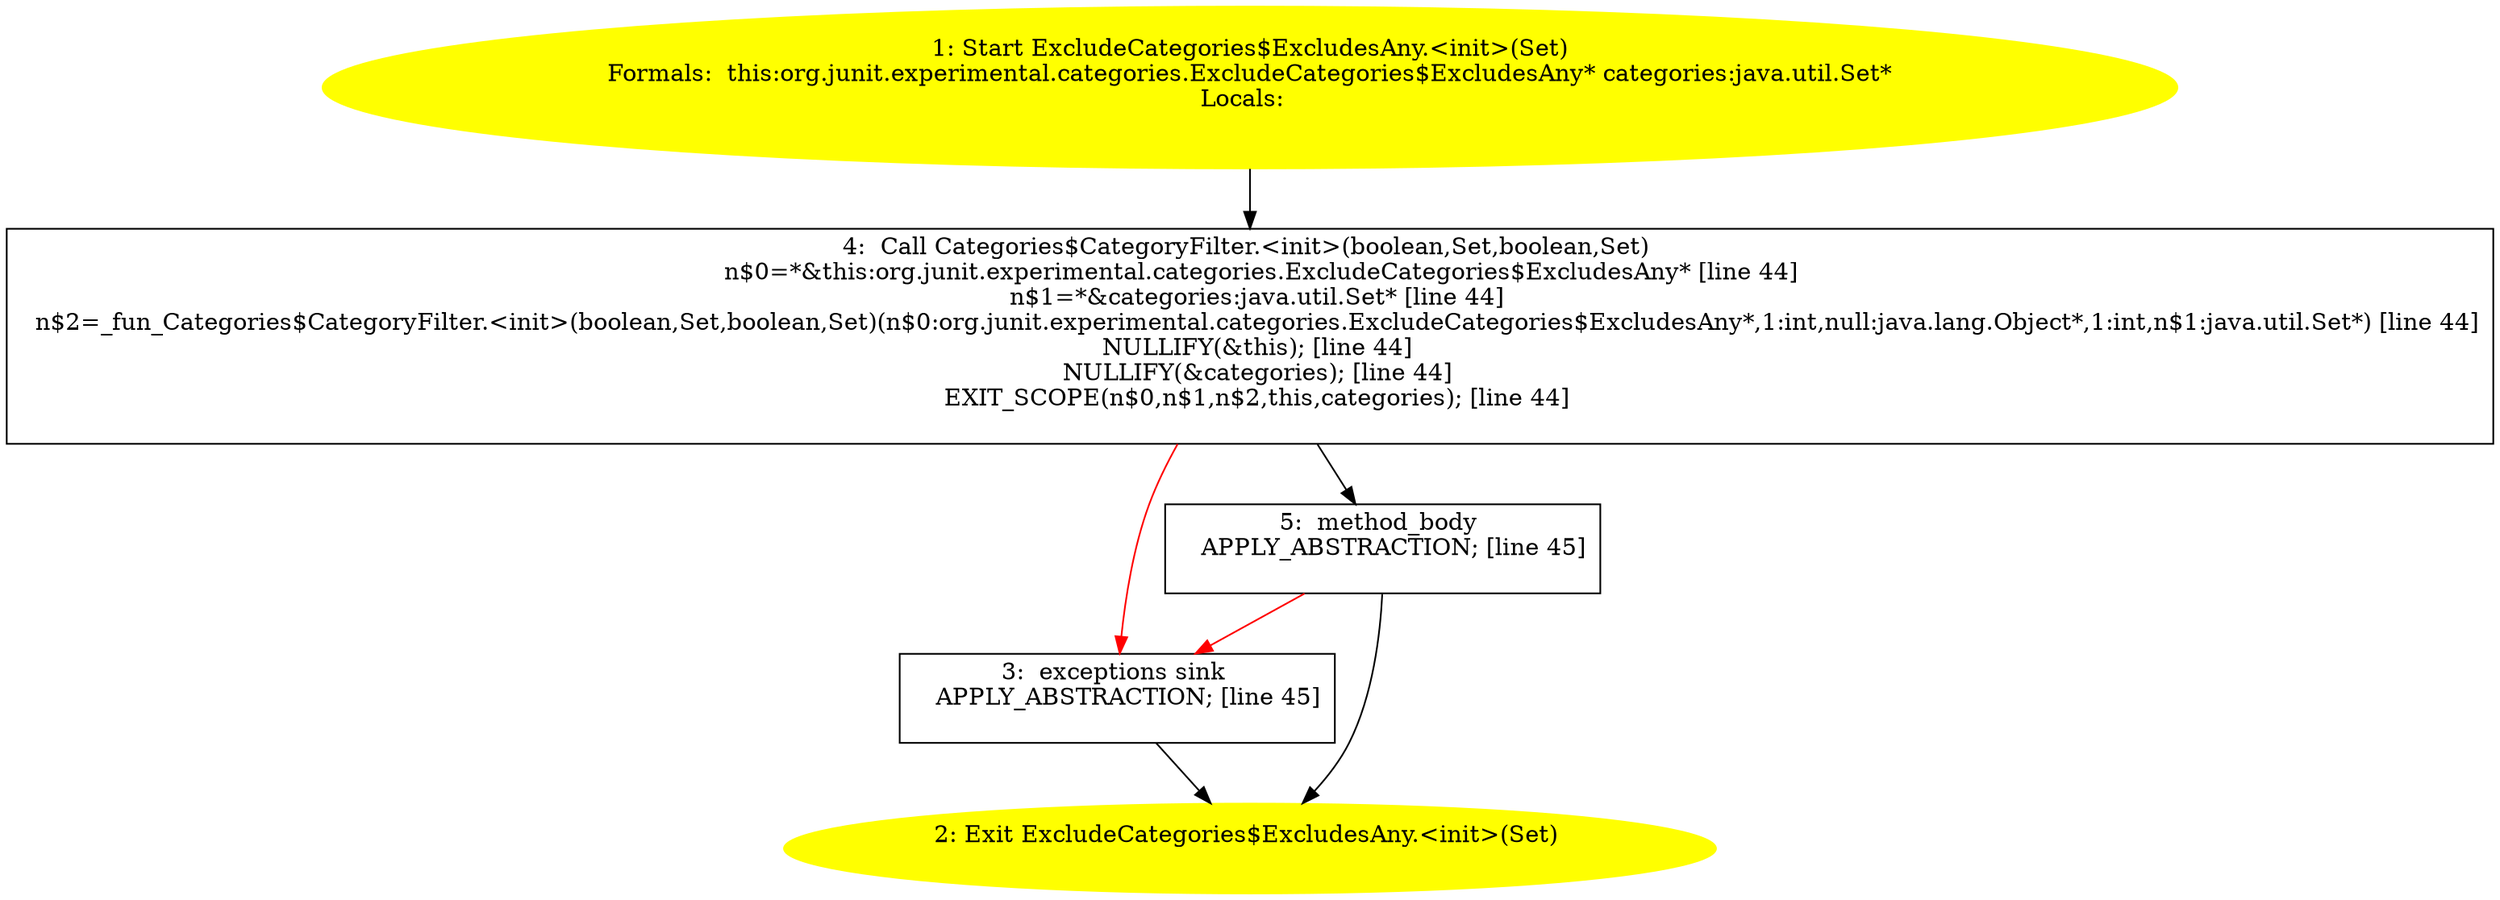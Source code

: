 /* @generated */
digraph cfg {
"org.junit.experimental.categories.ExcludeCategories$ExcludesAny.<init>(java.util.Set).b5256ba871687ae54f2b0229d47f824f_1" [label="1: Start ExcludeCategories$ExcludesAny.<init>(Set)\nFormals:  this:org.junit.experimental.categories.ExcludeCategories$ExcludesAny* categories:java.util.Set*\nLocals:  \n  " color=yellow style=filled]
	

	 "org.junit.experimental.categories.ExcludeCategories$ExcludesAny.<init>(java.util.Set).b5256ba871687ae54f2b0229d47f824f_1" -> "org.junit.experimental.categories.ExcludeCategories$ExcludesAny.<init>(java.util.Set).b5256ba871687ae54f2b0229d47f824f_4" ;
"org.junit.experimental.categories.ExcludeCategories$ExcludesAny.<init>(java.util.Set).b5256ba871687ae54f2b0229d47f824f_2" [label="2: Exit ExcludeCategories$ExcludesAny.<init>(Set) \n  " color=yellow style=filled]
	

"org.junit.experimental.categories.ExcludeCategories$ExcludesAny.<init>(java.util.Set).b5256ba871687ae54f2b0229d47f824f_3" [label="3:  exceptions sink \n   APPLY_ABSTRACTION; [line 45]\n " shape="box"]
	

	 "org.junit.experimental.categories.ExcludeCategories$ExcludesAny.<init>(java.util.Set).b5256ba871687ae54f2b0229d47f824f_3" -> "org.junit.experimental.categories.ExcludeCategories$ExcludesAny.<init>(java.util.Set).b5256ba871687ae54f2b0229d47f824f_2" ;
"org.junit.experimental.categories.ExcludeCategories$ExcludesAny.<init>(java.util.Set).b5256ba871687ae54f2b0229d47f824f_4" [label="4:  Call Categories$CategoryFilter.<init>(boolean,Set,boolean,Set) \n   n$0=*&this:org.junit.experimental.categories.ExcludeCategories$ExcludesAny* [line 44]\n  n$1=*&categories:java.util.Set* [line 44]\n  n$2=_fun_Categories$CategoryFilter.<init>(boolean,Set,boolean,Set)(n$0:org.junit.experimental.categories.ExcludeCategories$ExcludesAny*,1:int,null:java.lang.Object*,1:int,n$1:java.util.Set*) [line 44]\n  NULLIFY(&this); [line 44]\n  NULLIFY(&categories); [line 44]\n  EXIT_SCOPE(n$0,n$1,n$2,this,categories); [line 44]\n " shape="box"]
	

	 "org.junit.experimental.categories.ExcludeCategories$ExcludesAny.<init>(java.util.Set).b5256ba871687ae54f2b0229d47f824f_4" -> "org.junit.experimental.categories.ExcludeCategories$ExcludesAny.<init>(java.util.Set).b5256ba871687ae54f2b0229d47f824f_5" ;
	 "org.junit.experimental.categories.ExcludeCategories$ExcludesAny.<init>(java.util.Set).b5256ba871687ae54f2b0229d47f824f_4" -> "org.junit.experimental.categories.ExcludeCategories$ExcludesAny.<init>(java.util.Set).b5256ba871687ae54f2b0229d47f824f_3" [color="red" ];
"org.junit.experimental.categories.ExcludeCategories$ExcludesAny.<init>(java.util.Set).b5256ba871687ae54f2b0229d47f824f_5" [label="5:  method_body \n   APPLY_ABSTRACTION; [line 45]\n " shape="box"]
	

	 "org.junit.experimental.categories.ExcludeCategories$ExcludesAny.<init>(java.util.Set).b5256ba871687ae54f2b0229d47f824f_5" -> "org.junit.experimental.categories.ExcludeCategories$ExcludesAny.<init>(java.util.Set).b5256ba871687ae54f2b0229d47f824f_2" ;
	 "org.junit.experimental.categories.ExcludeCategories$ExcludesAny.<init>(java.util.Set).b5256ba871687ae54f2b0229d47f824f_5" -> "org.junit.experimental.categories.ExcludeCategories$ExcludesAny.<init>(java.util.Set).b5256ba871687ae54f2b0229d47f824f_3" [color="red" ];
}
